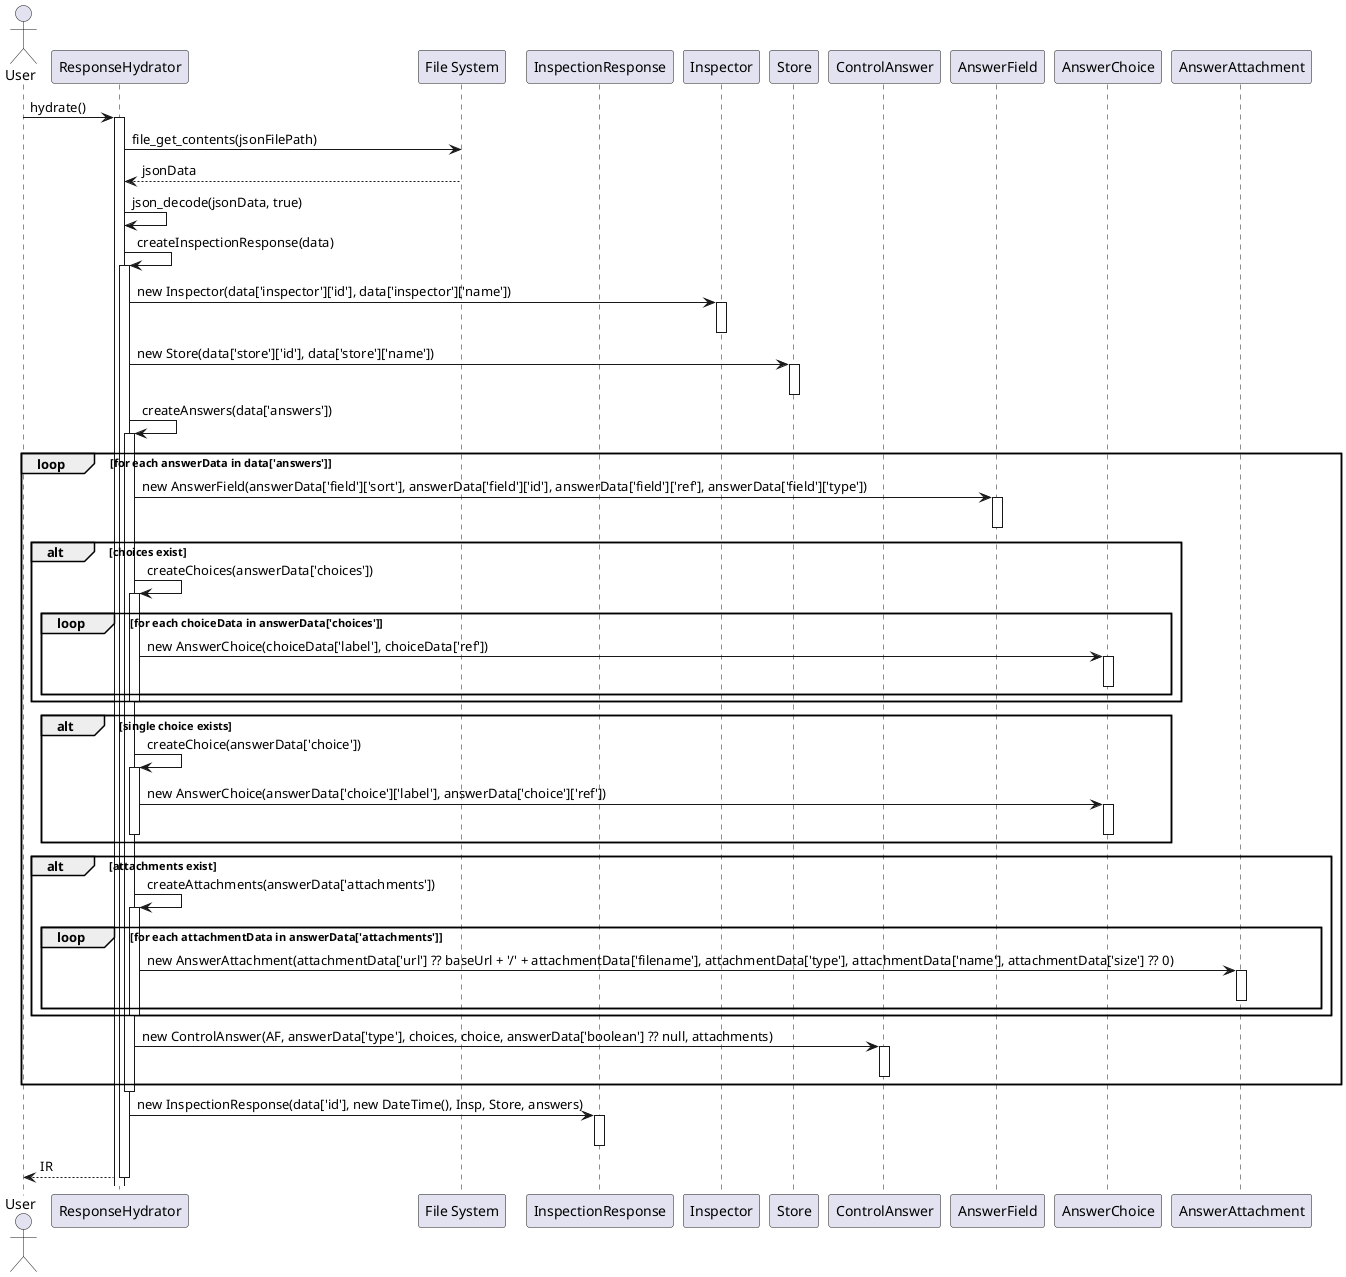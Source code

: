 @startuml

actor User
participant "ResponseHydrator" as RH
participant "File System" as FS
participant "InspectionResponse" as IR
participant "Inspector" as Insp
participant "Store" as Store
participant "ControlAnswer" as CA
participant "AnswerField" as AF
participant "AnswerChoice" as AC
participant "AnswerAttachment" as AA

User -> RH: hydrate()
activate RH

RH -> FS: file_get_contents(jsonFilePath)
FS --> RH: jsonData

RH -> RH: json_decode(jsonData, true)
RH -> RH: createInspectionResponse(data)
activate RH

RH -> Insp: new Inspector(data['inspector']['id'], data['inspector']['name'])
activate Insp
deactivate Insp

RH -> Store: new Store(data['store']['id'], data['store']['name'])
activate Store
deactivate Store

RH -> RH: createAnswers(data['answers'])
activate RH

loop for each answerData in data['answers']
  RH -> AF: new AnswerField(answerData['field']['sort'], answerData['field']['id'], answerData['field']['ref'], answerData['field']['type'])
  activate AF
  deactivate AF

  alt choices exist
    RH -> RH: createChoices(answerData['choices'])
    activate RH

    loop for each choiceData in answerData['choices']
      RH -> AC: new AnswerChoice(choiceData['label'], choiceData['ref'])
      activate AC
      deactivate AC
    end

    deactivate RH
  end

  alt single choice exists
    RH -> RH: createChoice(answerData['choice'])
    activate RH

    RH -> AC: new AnswerChoice(answerData['choice']['label'], answerData['choice']['ref'])
    activate AC
    deactivate AC

    deactivate RH
  end

  alt attachments exist
    RH -> RH: createAttachments(answerData['attachments'])
    activate RH

    loop for each attachmentData in answerData['attachments']
      RH -> AA: new AnswerAttachment(attachmentData['url'] ?? baseUrl + '/' + attachmentData['filename'], attachmentData['type'], attachmentData['name'], attachmentData['size'] ?? 0)
      activate AA
      deactivate AA
    end

    deactivate RH
  end

  RH -> CA: new ControlAnswer(AF, answerData['type'], choices, choice, answerData['boolean'] ?? null, attachments)
  activate CA
  deactivate CA
end

deactivate RH

RH -> IR: new InspectionResponse(data['id'], new DateTime(), Insp, Store, answers)
activate IR
deactivate IR

RH --> User: IR
deactivate RH

@enduml
